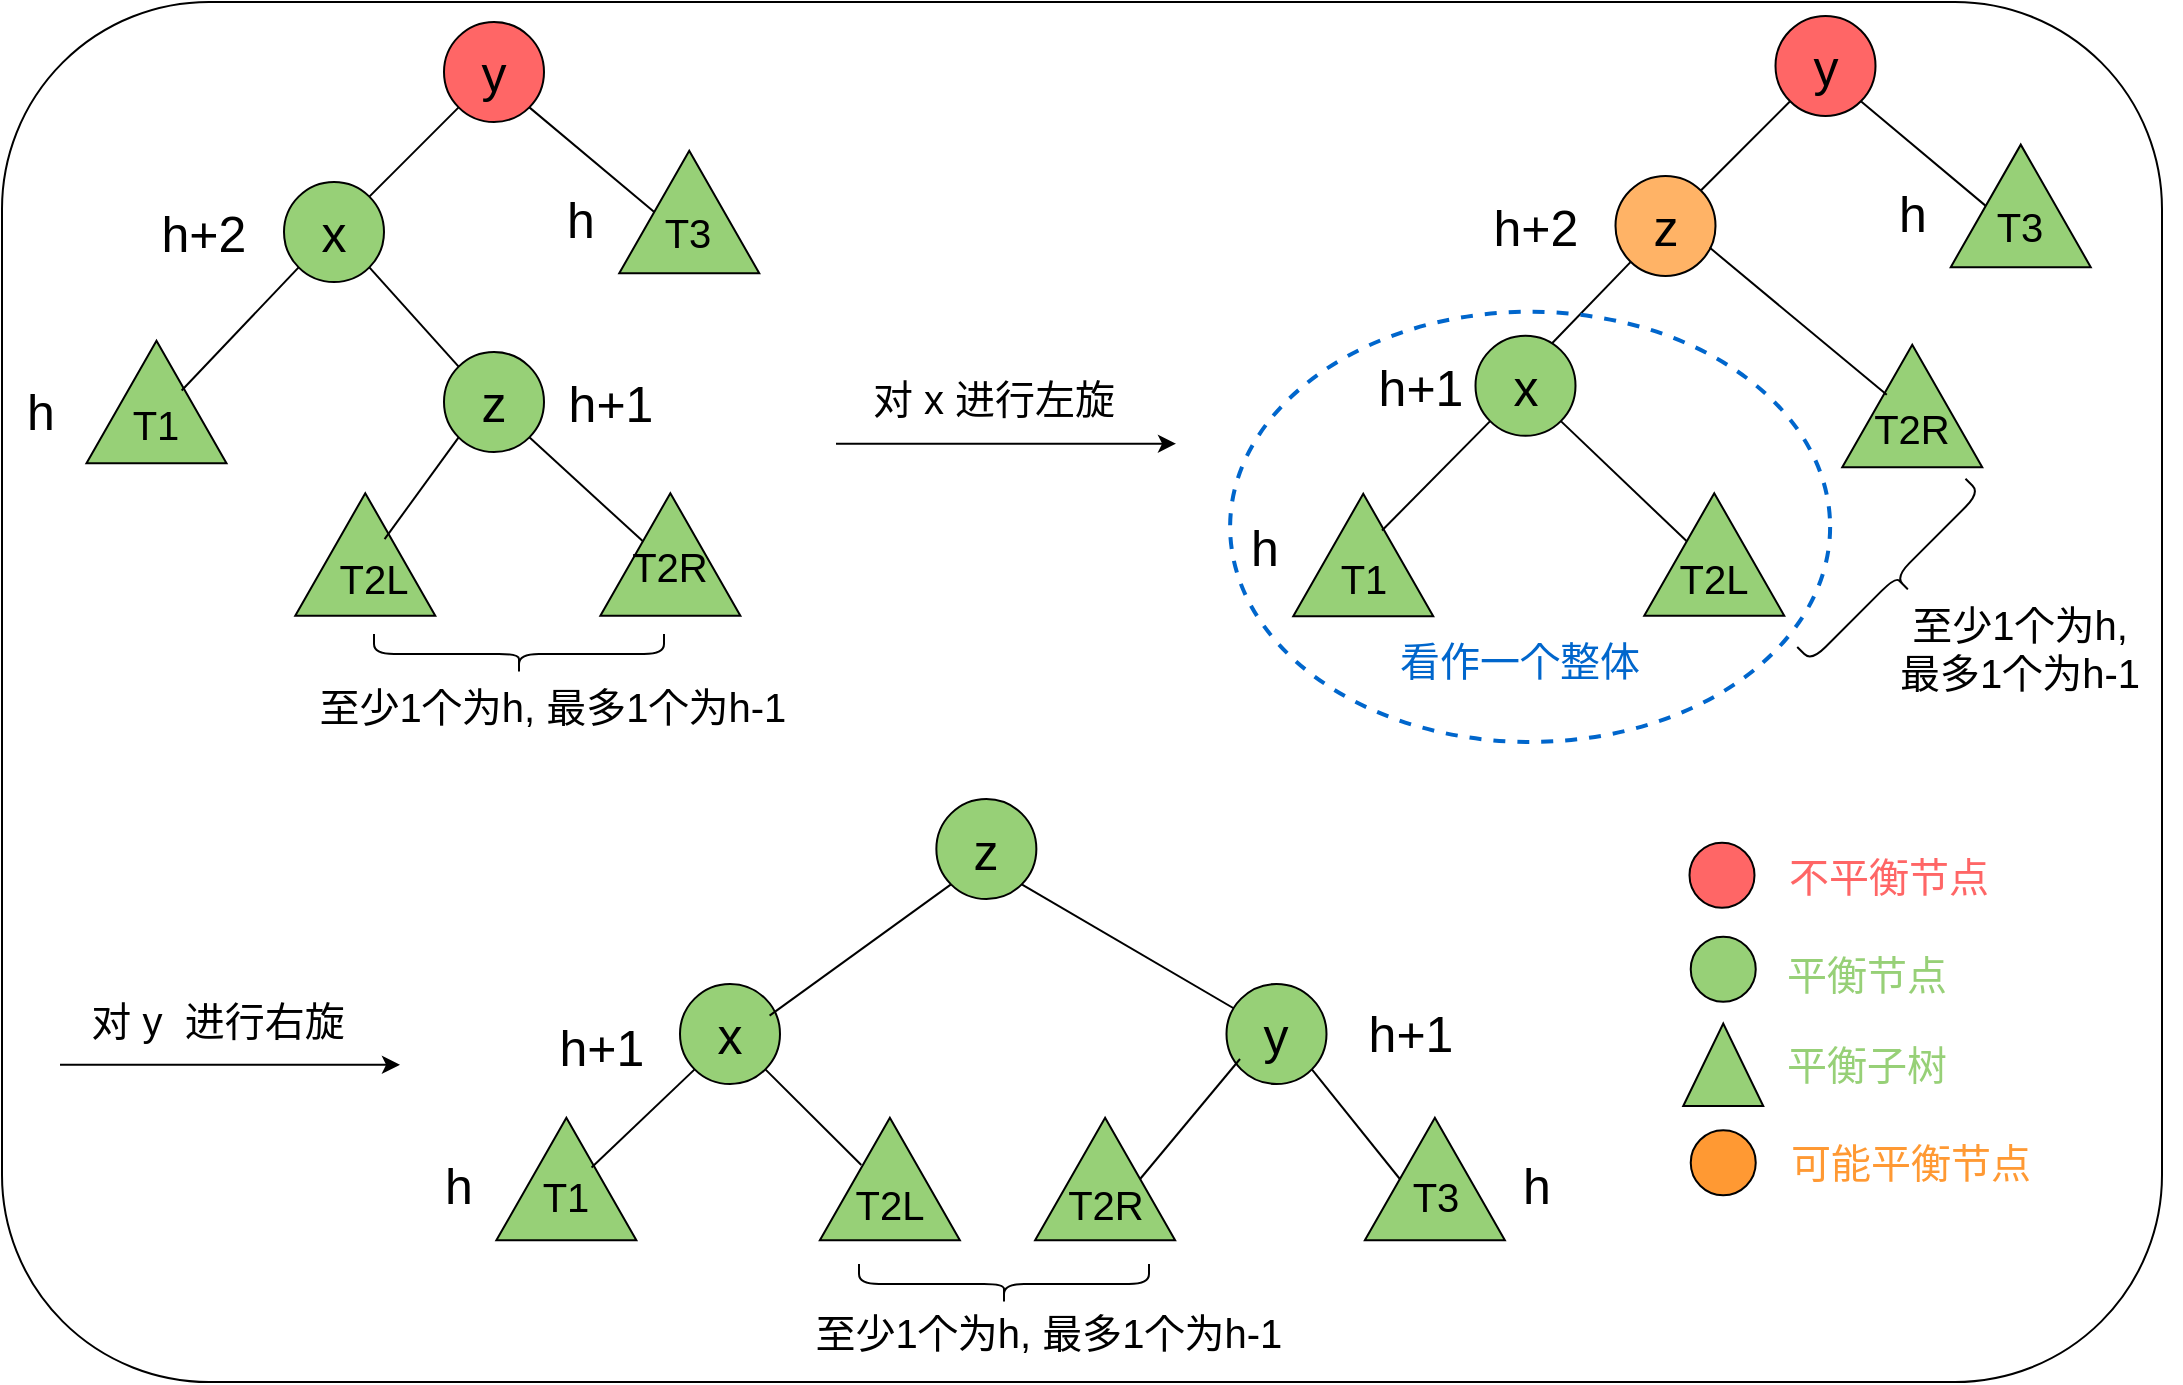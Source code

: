 <mxfile version="14.9.0" type="device"><diagram id="KAdybPN9H6wvlWHDixeD" name="Page-1"><mxGraphModel dx="2076" dy="982" grid="1" gridSize="10" guides="1" tooltips="1" connect="1" arrows="1" fold="1" page="1" pageScale="1" pageWidth="827" pageHeight="1169" math="0" shadow="0"><root><mxCell id="0"/><mxCell id="1" parent="0"/><mxCell id="LPaczGB6Dqm-NnNHImB0-1" value="" style="rounded=1;whiteSpace=wrap;html=1;fillColor=#FFFFFF;" vertex="1" parent="1"><mxGeometry x="90" y="100" width="1080" height="690" as="geometry"/></mxCell><mxCell id="LPaczGB6Dqm-NnNHImB0-139" value="" style="triangle;whiteSpace=wrap;html=1;rotation=-90;fillColor=#97D077;" vertex="1" parent="1"><mxGeometry x="775.81" y="653.5" width="61.25" height="70" as="geometry"/></mxCell><mxCell id="LPaczGB6Dqm-NnNHImB0-101" value="" style="triangle;whiteSpace=wrap;html=1;rotation=-90;fillColor=#97D077;" vertex="1" parent="1"><mxGeometry x="740" y="341.5" width="61.25" height="70" as="geometry"/></mxCell><mxCell id="LPaczGB6Dqm-NnNHImB0-2" value="&lt;font style=&quot;font-size: 25px&quot;&gt;y&lt;/font&gt;" style="ellipse;whiteSpace=wrap;html=1;aspect=fixed;fillColor=#FF6666;" vertex="1" parent="1"><mxGeometry x="311" y="110" width="50" height="50" as="geometry"/></mxCell><mxCell id="LPaczGB6Dqm-NnNHImB0-3" value="&lt;font style=&quot;font-size: 25px&quot;&gt;x&lt;/font&gt;" style="ellipse;whiteSpace=wrap;html=1;aspect=fixed;fillColor=#97D077;" vertex="1" parent="1"><mxGeometry x="231" y="190" width="50" height="50" as="geometry"/></mxCell><mxCell id="LPaczGB6Dqm-NnNHImB0-4" value="" style="endArrow=none;html=1;entryX=0;entryY=1;entryDx=0;entryDy=0;exitX=1;exitY=0;exitDx=0;exitDy=0;" edge="1" parent="1" source="LPaczGB6Dqm-NnNHImB0-3" target="LPaczGB6Dqm-NnNHImB0-2"><mxGeometry width="50" height="50" relative="1" as="geometry"><mxPoint x="211" y="190" as="sourcePoint"/><mxPoint x="261" y="140" as="targetPoint"/></mxGeometry></mxCell><mxCell id="LPaczGB6Dqm-NnNHImB0-5" value="" style="triangle;whiteSpace=wrap;html=1;rotation=-90;fillColor=#97D077;" vertex="1" parent="1"><mxGeometry x="136.62" y="265" width="61.25" height="70" as="geometry"/></mxCell><mxCell id="LPaczGB6Dqm-NnNHImB0-6" value="" style="endArrow=none;html=1;entryX=0;entryY=1;entryDx=0;entryDy=0;exitX=0.594;exitY=0.68;exitDx=0;exitDy=0;exitPerimeter=0;" edge="1" parent="1" source="LPaczGB6Dqm-NnNHImB0-5" target="LPaczGB6Dqm-NnNHImB0-3"><mxGeometry width="50" height="50" relative="1" as="geometry"><mxPoint x="283.678" y="207.322" as="sourcePoint"/><mxPoint x="328.322" y="162.678" as="targetPoint"/></mxGeometry></mxCell><mxCell id="LPaczGB6Dqm-NnNHImB0-8" value="" style="endArrow=none;html=1;entryX=1;entryY=1;entryDx=0;entryDy=0;exitX=0;exitY=0;exitDx=0;exitDy=0;" edge="1" parent="1" source="LPaczGB6Dqm-NnNHImB0-76" target="LPaczGB6Dqm-NnNHImB0-3"><mxGeometry width="50" height="50" relative="1" as="geometry"><mxPoint x="319.375" y="291.854" as="sourcePoint"/><mxPoint x="248.322" y="242.678" as="targetPoint"/></mxGeometry></mxCell><mxCell id="LPaczGB6Dqm-NnNHImB0-9" value="" style="endArrow=none;html=1;entryX=1;entryY=1;entryDx=0;entryDy=0;exitX=0.5;exitY=0;exitDx=0;exitDy=0;" edge="1" parent="1" source="LPaczGB6Dqm-NnNHImB0-10" target="LPaczGB6Dqm-NnNHImB0-2"><mxGeometry width="50" height="50" relative="1" as="geometry"><mxPoint x="401" y="207" as="sourcePoint"/><mxPoint x="328.322" y="162.678" as="targetPoint"/></mxGeometry></mxCell><mxCell id="LPaczGB6Dqm-NnNHImB0-10" value="" style="triangle;whiteSpace=wrap;html=1;rotation=-90;fillColor=#97D077;" vertex="1" parent="1"><mxGeometry x="403" y="170" width="61.25" height="70" as="geometry"/></mxCell><mxCell id="LPaczGB6Dqm-NnNHImB0-11" value="&lt;font style=&quot;font-size: 20px&quot;&gt;T3&lt;/font&gt;" style="text;html=1;strokeColor=none;fillColor=none;align=center;verticalAlign=middle;whiteSpace=wrap;rounded=0;" vertex="1" parent="1"><mxGeometry x="412.44" y="202.5" width="42.37" height="25" as="geometry"/></mxCell><mxCell id="LPaczGB6Dqm-NnNHImB0-12" value="&lt;span style=&quot;font-size: 20px&quot;&gt;T1&lt;/span&gt;" style="text;html=1;strokeColor=none;fillColor=none;align=center;verticalAlign=middle;whiteSpace=wrap;rounded=0;" vertex="1" parent="1"><mxGeometry x="122.24" y="288" width="90" height="45" as="geometry"/></mxCell><mxCell id="LPaczGB6Dqm-NnNHImB0-14" value="" style="endArrow=classic;html=1;strokeWidth=1;" edge="1" parent="1"><mxGeometry width="50" height="50" relative="1" as="geometry"><mxPoint x="507.0" y="320.82" as="sourcePoint"/><mxPoint x="677.0" y="320.82" as="targetPoint"/></mxGeometry></mxCell><mxCell id="LPaczGB6Dqm-NnNHImB0-15" value="&lt;font style=&quot;font-size: 20px&quot;&gt;对 x 进行左旋&lt;/font&gt;" style="text;html=1;strokeColor=none;fillColor=none;align=center;verticalAlign=middle;whiteSpace=wrap;rounded=0;" vertex="1" parent="1"><mxGeometry x="521.31" y="287.94" width="130" height="20" as="geometry"/></mxCell><mxCell id="LPaczGB6Dqm-NnNHImB0-49" value="&lt;font style=&quot;font-size: 25px&quot;&gt;h&lt;/font&gt;" style="text;html=1;strokeColor=none;fillColor=none;align=center;verticalAlign=middle;whiteSpace=wrap;rounded=0;" vertex="1" parent="1"><mxGeometry x="361" y="195" width="36.75" height="25.75" as="geometry"/></mxCell><mxCell id="LPaczGB6Dqm-NnNHImB0-50" value="&lt;font style=&quot;font-size: 25px&quot;&gt;h+2&lt;/font&gt;" style="text;html=1;strokeColor=none;fillColor=none;align=center;verticalAlign=middle;whiteSpace=wrap;rounded=0;" vertex="1" parent="1"><mxGeometry x="161" y="201.75" width="60" height="25.75" as="geometry"/></mxCell><mxCell id="LPaczGB6Dqm-NnNHImB0-52" value="&lt;font style=&quot;font-size: 20px&quot;&gt;至少1个为h, 最多1个为h-1&lt;/font&gt;" style="text;html=1;strokeColor=none;fillColor=none;align=center;verticalAlign=middle;whiteSpace=wrap;rounded=0;" vertex="1" parent="1"><mxGeometry x="225.81" y="439" width="278.75" height="25.75" as="geometry"/></mxCell><mxCell id="LPaczGB6Dqm-NnNHImB0-53" value="&lt;font style=&quot;font-size: 25px&quot;&gt;h+1&lt;/font&gt;" style="text;html=1;strokeColor=none;fillColor=none;align=center;verticalAlign=middle;whiteSpace=wrap;rounded=0;" vertex="1" parent="1"><mxGeometry x="375.69" y="287.12" width="36.75" height="25.75" as="geometry"/></mxCell><mxCell id="LPaczGB6Dqm-NnNHImB0-76" value="&lt;span style=&quot;font-size: 25px&quot;&gt;z&lt;/span&gt;" style="ellipse;whiteSpace=wrap;html=1;aspect=fixed;fillColor=#97D077;" vertex="1" parent="1"><mxGeometry x="311" y="275" width="50" height="50" as="geometry"/></mxCell><mxCell id="LPaczGB6Dqm-NnNHImB0-78" value="" style="triangle;whiteSpace=wrap;html=1;rotation=-90;fillColor=#97D077;" vertex="1" parent="1"><mxGeometry x="241.01" y="341.22" width="61.25" height="70" as="geometry"/></mxCell><mxCell id="LPaczGB6Dqm-NnNHImB0-79" value="" style="endArrow=none;html=1;entryX=0;entryY=1;entryDx=0;entryDy=0;exitX=0.625;exitY=0.638;exitDx=0;exitDy=0;exitPerimeter=0;" edge="1" parent="1" source="LPaczGB6Dqm-NnNHImB0-78" target="LPaczGB6Dqm-NnNHImB0-76"><mxGeometry width="50" height="50" relative="1" as="geometry"><mxPoint x="189.845" y="304.242" as="sourcePoint"/><mxPoint x="248.322" y="242.678" as="targetPoint"/></mxGeometry></mxCell><mxCell id="LPaczGB6Dqm-NnNHImB0-80" value="" style="triangle;whiteSpace=wrap;html=1;rotation=-90;fillColor=#97D077;" vertex="1" parent="1"><mxGeometry x="393.56" y="341.22" width="61.25" height="70" as="geometry"/></mxCell><mxCell id="LPaczGB6Dqm-NnNHImB0-81" value="" style="endArrow=none;html=1;entryX=1;entryY=1;entryDx=0;entryDy=0;exitX=0.609;exitY=0.302;exitDx=0;exitDy=0;exitPerimeter=0;" edge="1" parent="1" source="LPaczGB6Dqm-NnNHImB0-80" target="LPaczGB6Dqm-NnNHImB0-76"><mxGeometry width="50" height="50" relative="1" as="geometry"><mxPoint x="281.285" y="392.344" as="sourcePoint"/><mxPoint x="333.582" y="327.678" as="targetPoint"/></mxGeometry></mxCell><mxCell id="LPaczGB6Dqm-NnNHImB0-82" value="" style="shape=curlyBracket;whiteSpace=wrap;html=1;rounded=1;flipH=1;fillColor=#97D077;rotation=90;" vertex="1" parent="1"><mxGeometry x="338.5" y="353.5" width="20" height="145" as="geometry"/></mxCell><mxCell id="LPaczGB6Dqm-NnNHImB0-83" value="&lt;span style=&quot;font-size: 20px&quot;&gt;T2L&lt;/span&gt;" style="text;html=1;strokeColor=none;fillColor=none;align=center;verticalAlign=middle;whiteSpace=wrap;rounded=0;" vertex="1" parent="1"><mxGeometry x="241" y="365" width="70" height="45" as="geometry"/></mxCell><mxCell id="LPaczGB6Dqm-NnNHImB0-84" value="&lt;span style=&quot;font-size: 20px&quot;&gt;T2R&lt;/span&gt;" style="text;html=1;strokeColor=none;fillColor=none;align=center;verticalAlign=middle;whiteSpace=wrap;rounded=0;" vertex="1" parent="1"><mxGeometry x="389.18" y="359.13" width="70" height="45" as="geometry"/></mxCell><mxCell id="LPaczGB6Dqm-NnNHImB0-87" value="&lt;font style=&quot;font-size: 25px&quot;&gt;y&lt;/font&gt;" style="ellipse;whiteSpace=wrap;html=1;aspect=fixed;fillColor=#FF6666;" vertex="1" parent="1"><mxGeometry x="976.75" y="106.94" width="50" height="50" as="geometry"/></mxCell><mxCell id="LPaczGB6Dqm-NnNHImB0-88" value="&lt;span style=&quot;font-size: 25px&quot;&gt;z&lt;/span&gt;" style="ellipse;whiteSpace=wrap;html=1;aspect=fixed;fillColor=#FFB366;" vertex="1" parent="1"><mxGeometry x="896.75" y="186.94" width="50" height="50" as="geometry"/></mxCell><mxCell id="LPaczGB6Dqm-NnNHImB0-89" value="" style="endArrow=none;html=1;entryX=0;entryY=1;entryDx=0;entryDy=0;exitX=1;exitY=0;exitDx=0;exitDy=0;" edge="1" parent="1" source="LPaczGB6Dqm-NnNHImB0-88" target="LPaczGB6Dqm-NnNHImB0-87"><mxGeometry width="50" height="50" relative="1" as="geometry"><mxPoint x="876.75" y="186.94" as="sourcePoint"/><mxPoint x="926.75" y="136.94" as="targetPoint"/></mxGeometry></mxCell><mxCell id="LPaczGB6Dqm-NnNHImB0-90" value="" style="triangle;whiteSpace=wrap;html=1;rotation=-90;fillColor=#97D077;" vertex="1" parent="1"><mxGeometry x="1014.5" y="267" width="61.25" height="70" as="geometry"/></mxCell><mxCell id="LPaczGB6Dqm-NnNHImB0-91" value="" style="endArrow=none;html=1;entryX=0.941;entryY=0.717;entryDx=0;entryDy=0;exitX=0.591;exitY=0.318;exitDx=0;exitDy=0;exitPerimeter=0;entryPerimeter=0;" edge="1" parent="1" source="LPaczGB6Dqm-NnNHImB0-90" target="LPaczGB6Dqm-NnNHImB0-88"><mxGeometry width="50" height="50" relative="1" as="geometry"><mxPoint x="949.428" y="204.262" as="sourcePoint"/><mxPoint x="994.072" y="159.618" as="targetPoint"/></mxGeometry></mxCell><mxCell id="LPaczGB6Dqm-NnNHImB0-92" value="" style="endArrow=none;html=1;exitX=0.713;exitY=0.13;exitDx=0;exitDy=0;exitPerimeter=0;" edge="1" parent="1" source="LPaczGB6Dqm-NnNHImB0-100" target="LPaczGB6Dqm-NnNHImB0-88"><mxGeometry width="50" height="50" relative="1" as="geometry"><mxPoint x="985.125" y="288.794" as="sourcePoint"/><mxPoint x="902" y="223" as="targetPoint"/></mxGeometry></mxCell><mxCell id="LPaczGB6Dqm-NnNHImB0-93" value="" style="endArrow=none;html=1;entryX=1;entryY=1;entryDx=0;entryDy=0;exitX=0.5;exitY=0;exitDx=0;exitDy=0;" edge="1" parent="1" source="LPaczGB6Dqm-NnNHImB0-94" target="LPaczGB6Dqm-NnNHImB0-87"><mxGeometry width="50" height="50" relative="1" as="geometry"><mxPoint x="1066.75" y="203.94" as="sourcePoint"/><mxPoint x="994.072" y="159.618" as="targetPoint"/></mxGeometry></mxCell><mxCell id="LPaczGB6Dqm-NnNHImB0-94" value="" style="triangle;whiteSpace=wrap;html=1;rotation=-90;fillColor=#97D077;" vertex="1" parent="1"><mxGeometry x="1068.75" y="166.94" width="61.25" height="70" as="geometry"/></mxCell><mxCell id="LPaczGB6Dqm-NnNHImB0-95" value="&lt;font style=&quot;font-size: 20px&quot;&gt;T3&lt;/font&gt;" style="text;html=1;strokeColor=none;fillColor=none;align=center;verticalAlign=middle;whiteSpace=wrap;rounded=0;" vertex="1" parent="1"><mxGeometry x="1078.19" y="199.44" width="42.37" height="25" as="geometry"/></mxCell><mxCell id="LPaczGB6Dqm-NnNHImB0-96" value="&lt;span style=&quot;font-size: 20px&quot;&gt;T1&lt;/span&gt;" style="text;html=1;strokeColor=none;fillColor=none;align=center;verticalAlign=middle;whiteSpace=wrap;rounded=0;" vertex="1" parent="1"><mxGeometry x="725.62" y="365" width="90" height="45" as="geometry"/></mxCell><mxCell id="LPaczGB6Dqm-NnNHImB0-97" value="&lt;font style=&quot;font-size: 25px&quot;&gt;h&lt;/font&gt;" style="text;html=1;strokeColor=none;fillColor=none;align=center;verticalAlign=middle;whiteSpace=wrap;rounded=0;" vertex="1" parent="1"><mxGeometry x="1026.75" y="191.94" width="36.75" height="25.75" as="geometry"/></mxCell><mxCell id="LPaczGB6Dqm-NnNHImB0-98" value="&lt;font style=&quot;font-size: 25px&quot;&gt;h+2&lt;/font&gt;" style="text;html=1;strokeColor=none;fillColor=none;align=center;verticalAlign=middle;whiteSpace=wrap;rounded=0;" vertex="1" parent="1"><mxGeometry x="826.75" y="198.69" width="60" height="25.75" as="geometry"/></mxCell><mxCell id="LPaczGB6Dqm-NnNHImB0-99" value="&lt;font style=&quot;font-size: 25px&quot;&gt;h&lt;/font&gt;" style="text;html=1;strokeColor=none;fillColor=none;align=center;verticalAlign=middle;whiteSpace=wrap;rounded=0;" vertex="1" parent="1"><mxGeometry x="703.25" y="359.13" width="36.75" height="25.75" as="geometry"/></mxCell><mxCell id="LPaczGB6Dqm-NnNHImB0-100" value="&lt;span style=&quot;font-size: 25px&quot;&gt;x&lt;/span&gt;" style="ellipse;whiteSpace=wrap;html=1;aspect=fixed;fillColor=#97D077;" vertex="1" parent="1"><mxGeometry x="826.75" y="266.87" width="50" height="50" as="geometry"/></mxCell><mxCell id="LPaczGB6Dqm-NnNHImB0-102" value="" style="endArrow=none;html=1;entryX=0;entryY=1;entryDx=0;entryDy=0;exitX=0.7;exitY=0.634;exitDx=0;exitDy=0;exitPerimeter=0;" edge="1" parent="1" source="LPaczGB6Dqm-NnNHImB0-101" target="LPaczGB6Dqm-NnNHImB0-100"><mxGeometry width="50" height="50" relative="1" as="geometry"><mxPoint x="855.595" y="301.182" as="sourcePoint"/><mxPoint x="914.072" y="239.618" as="targetPoint"/></mxGeometry></mxCell><mxCell id="LPaczGB6Dqm-NnNHImB0-103" value="" style="triangle;whiteSpace=wrap;html=1;rotation=-90;fillColor=#97D077;" vertex="1" parent="1"><mxGeometry x="915.5" y="341.22" width="61.25" height="70" as="geometry"/></mxCell><mxCell id="LPaczGB6Dqm-NnNHImB0-104" value="" style="endArrow=none;html=1;entryX=1;entryY=1;entryDx=0;entryDy=0;exitX=0.609;exitY=0.302;exitDx=0;exitDy=0;exitPerimeter=0;" edge="1" parent="1" source="LPaczGB6Dqm-NnNHImB0-103" target="LPaczGB6Dqm-NnNHImB0-100"><mxGeometry width="50" height="50" relative="1" as="geometry"><mxPoint x="947.035" y="389.284" as="sourcePoint"/><mxPoint x="999.332" y="324.618" as="targetPoint"/></mxGeometry></mxCell><mxCell id="LPaczGB6Dqm-NnNHImB0-105" value="&lt;span style=&quot;font-size: 20px&quot;&gt;T2R&lt;/span&gt;" style="text;html=1;strokeColor=none;fillColor=none;align=center;verticalAlign=middle;whiteSpace=wrap;rounded=0;" vertex="1" parent="1"><mxGeometry x="1010.13" y="290" width="70" height="45" as="geometry"/></mxCell><mxCell id="LPaczGB6Dqm-NnNHImB0-106" value="&lt;span style=&quot;font-size: 20px&quot;&gt;T2L&lt;/span&gt;" style="text;html=1;strokeColor=none;fillColor=none;align=center;verticalAlign=middle;whiteSpace=wrap;rounded=0;" vertex="1" parent="1"><mxGeometry x="911.13" y="365" width="70" height="45" as="geometry"/></mxCell><mxCell id="LPaczGB6Dqm-NnNHImB0-107" value="&lt;font style=&quot;font-size: 25px&quot;&gt;h+1&lt;/font&gt;" style="text;html=1;strokeColor=none;fillColor=none;align=center;verticalAlign=middle;whiteSpace=wrap;rounded=0;" vertex="1" parent="1"><mxGeometry x="781.25" y="279" width="36.75" height="25.75" as="geometry"/></mxCell><mxCell id="LPaczGB6Dqm-NnNHImB0-108" value="&lt;font style=&quot;font-size: 20px&quot;&gt;至少1个为h,&lt;br&gt;最多1个为h-1&lt;/font&gt;" style="text;html=1;strokeColor=none;fillColor=none;align=center;verticalAlign=middle;whiteSpace=wrap;rounded=0;" vertex="1" parent="1"><mxGeometry x="1019.38" y="410" width="160" height="25.75" as="geometry"/></mxCell><mxCell id="LPaczGB6Dqm-NnNHImB0-109" value="" style="shape=curlyBracket;whiteSpace=wrap;html=1;rounded=1;flipH=1;fillColor=#97D077;rotation=45;" vertex="1" parent="1"><mxGeometry x="1026.75" y="328.02" width="20" height="118.97" as="geometry"/></mxCell><mxCell id="LPaczGB6Dqm-NnNHImB0-112" value="" style="ellipse;whiteSpace=wrap;html=1;fillColor=none;dashed=1;strokeColor=#0066CC;strokeWidth=2;" vertex="1" parent="1"><mxGeometry x="704.06" y="254.88" width="300" height="215.12" as="geometry"/></mxCell><mxCell id="LPaczGB6Dqm-NnNHImB0-113" value="&lt;font style=&quot;font-size: 20px&quot; color=&quot;#0066cc&quot;&gt;看作一个整体&lt;/font&gt;" style="text;html=1;strokeColor=none;fillColor=none;align=center;verticalAlign=middle;whiteSpace=wrap;rounded=0;dashed=1;" vertex="1" parent="1"><mxGeometry x="775.81" y="419" width="146.38" height="20" as="geometry"/></mxCell><mxCell id="LPaczGB6Dqm-NnNHImB0-114" value="" style="endArrow=classic;html=1;strokeWidth=1;" edge="1" parent="1"><mxGeometry width="50" height="50" relative="1" as="geometry"><mxPoint x="119.0" y="631.38" as="sourcePoint"/><mxPoint x="289.0" y="631.38" as="targetPoint"/></mxGeometry></mxCell><mxCell id="LPaczGB6Dqm-NnNHImB0-115" value="&lt;font style=&quot;font-size: 20px&quot;&gt;对 y&amp;nbsp; 进行右旋&lt;/font&gt;" style="text;html=1;strokeColor=none;fillColor=none;align=center;verticalAlign=middle;whiteSpace=wrap;rounded=0;" vertex="1" parent="1"><mxGeometry x="133.31" y="598.5" width="130" height="20" as="geometry"/></mxCell><mxCell id="LPaczGB6Dqm-NnNHImB0-116" value="&lt;font style=&quot;font-size: 25px&quot;&gt;h&lt;/font&gt;" style="text;html=1;strokeColor=none;fillColor=none;align=center;verticalAlign=middle;whiteSpace=wrap;rounded=0;" vertex="1" parent="1"><mxGeometry x="91" y="291.12" width="36.75" height="25.75" as="geometry"/></mxCell><mxCell id="LPaczGB6Dqm-NnNHImB0-117" value="&lt;span style=&quot;font-size: 25px&quot;&gt;z&lt;/span&gt;" style="ellipse;whiteSpace=wrap;html=1;aspect=fixed;fillColor=#97D077;" vertex="1" parent="1"><mxGeometry x="557.18" y="498.5" width="50" height="50" as="geometry"/></mxCell><mxCell id="LPaczGB6Dqm-NnNHImB0-118" value="&lt;font style=&quot;font-size: 25px&quot;&gt;x&lt;/font&gt;" style="ellipse;whiteSpace=wrap;html=1;aspect=fixed;fillColor=#97D077;" vertex="1" parent="1"><mxGeometry x="429" y="591" width="50" height="50" as="geometry"/></mxCell><mxCell id="LPaczGB6Dqm-NnNHImB0-119" value="" style="endArrow=none;html=1;entryX=0;entryY=1;entryDx=0;entryDy=0;exitX=0.896;exitY=0.316;exitDx=0;exitDy=0;exitPerimeter=0;" edge="1" parent="1" source="LPaczGB6Dqm-NnNHImB0-118" target="LPaczGB6Dqm-NnNHImB0-117"><mxGeometry width="50" height="50" relative="1" as="geometry"><mxPoint x="457.18" y="578.5" as="sourcePoint"/><mxPoint x="507.18" y="528.5" as="targetPoint"/></mxGeometry></mxCell><mxCell id="LPaczGB6Dqm-NnNHImB0-120" value="" style="triangle;whiteSpace=wrap;html=1;rotation=-90;fillColor=#97D077;" vertex="1" parent="1"><mxGeometry x="341.56" y="653.5" width="61.25" height="70" as="geometry"/></mxCell><mxCell id="LPaczGB6Dqm-NnNHImB0-121" value="" style="endArrow=none;html=1;entryX=0;entryY=1;entryDx=0;entryDy=0;exitX=0.594;exitY=0.68;exitDx=0;exitDy=0;exitPerimeter=0;" edge="1" parent="1" source="LPaczGB6Dqm-NnNHImB0-120" target="LPaczGB6Dqm-NnNHImB0-118"><mxGeometry width="50" height="50" relative="1" as="geometry"><mxPoint x="529.858" y="595.822" as="sourcePoint"/><mxPoint x="574.502" y="551.178" as="targetPoint"/></mxGeometry></mxCell><mxCell id="LPaczGB6Dqm-NnNHImB0-123" value="" style="endArrow=none;html=1;entryX=1;entryY=1;entryDx=0;entryDy=0;exitX=0.135;exitY=0.28;exitDx=0;exitDy=0;exitPerimeter=0;" edge="1" parent="1" source="LPaczGB6Dqm-NnNHImB0-130" target="LPaczGB6Dqm-NnNHImB0-117"><mxGeometry width="50" height="50" relative="1" as="geometry"><mxPoint x="662.305" y="593.5" as="sourcePoint"/><mxPoint x="574.502" y="551.178" as="targetPoint"/></mxGeometry></mxCell><mxCell id="LPaczGB6Dqm-NnNHImB0-125" value="&lt;font style=&quot;font-size: 20px&quot;&gt;T3&lt;/font&gt;" style="text;html=1;strokeColor=none;fillColor=none;align=center;verticalAlign=middle;whiteSpace=wrap;rounded=0;" vertex="1" parent="1"><mxGeometry x="786.25" y="684.5" width="42.37" height="25" as="geometry"/></mxCell><mxCell id="LPaczGB6Dqm-NnNHImB0-126" value="&lt;span style=&quot;font-size: 20px&quot;&gt;T1&lt;/span&gt;" style="text;html=1;strokeColor=none;fillColor=none;align=center;verticalAlign=middle;whiteSpace=wrap;rounded=0;" vertex="1" parent="1"><mxGeometry x="327.18" y="674.5" width="90" height="45" as="geometry"/></mxCell><mxCell id="LPaczGB6Dqm-NnNHImB0-128" value="&lt;font style=&quot;font-size: 25px&quot;&gt;h+1&lt;/font&gt;" style="text;html=1;strokeColor=none;fillColor=none;align=center;verticalAlign=middle;whiteSpace=wrap;rounded=0;" vertex="1" parent="1"><mxGeometry x="360.44" y="609.25" width="60" height="25.75" as="geometry"/></mxCell><mxCell id="LPaczGB6Dqm-NnNHImB0-129" value="&lt;font style=&quot;font-size: 25px&quot;&gt;h+1&lt;/font&gt;" style="text;html=1;strokeColor=none;fillColor=none;align=center;verticalAlign=middle;whiteSpace=wrap;rounded=0;" vertex="1" parent="1"><mxGeometry x="775.81" y="602" width="36.75" height="25.75" as="geometry"/></mxCell><mxCell id="LPaczGB6Dqm-NnNHImB0-130" value="&lt;span style=&quot;font-size: 25px&quot;&gt;y&lt;/span&gt;" style="ellipse;whiteSpace=wrap;html=1;aspect=fixed;fillColor=#97D077;" vertex="1" parent="1"><mxGeometry x="702.25" y="591" width="50" height="50" as="geometry"/></mxCell><mxCell id="LPaczGB6Dqm-NnNHImB0-131" value="" style="triangle;whiteSpace=wrap;html=1;rotation=-90;fillColor=#97D077;" vertex="1" parent="1"><mxGeometry x="503.31" y="653.5" width="61.25" height="70" as="geometry"/></mxCell><mxCell id="LPaczGB6Dqm-NnNHImB0-133" value="" style="triangle;whiteSpace=wrap;html=1;rotation=-90;fillColor=#97D077;" vertex="1" parent="1"><mxGeometry x="610.93" y="653.5" width="61.25" height="70" as="geometry"/></mxCell><mxCell id="LPaczGB6Dqm-NnNHImB0-135" value="&lt;font style=&quot;font-size: 25px&quot;&gt;h&lt;/font&gt;" style="text;html=1;strokeColor=none;fillColor=none;align=center;verticalAlign=middle;whiteSpace=wrap;rounded=0;" vertex="1" parent="1"><mxGeometry x="300" y="678.5" width="36.75" height="25.75" as="geometry"/></mxCell><mxCell id="LPaczGB6Dqm-NnNHImB0-137" value="" style="endArrow=none;html=1;entryX=1;entryY=1;entryDx=0;entryDy=0;exitX=0.614;exitY=0.296;exitDx=0;exitDy=0;exitPerimeter=0;" edge="1" parent="1" source="LPaczGB6Dqm-NnNHImB0-131" target="LPaczGB6Dqm-NnNHImB0-118"><mxGeometry width="50" height="50" relative="1" as="geometry"><mxPoint x="516" y="678.5" as="sourcePoint"/><mxPoint x="446.322" y="643.678" as="targetPoint"/></mxGeometry></mxCell><mxCell id="LPaczGB6Dqm-NnNHImB0-140" value="" style="endArrow=none;html=1;entryX=0.5;entryY=1;entryDx=0;entryDy=0;" edge="1" parent="1" target="LPaczGB6Dqm-NnNHImB0-133"><mxGeometry width="50" height="50" relative="1" as="geometry"><mxPoint x="709" y="628.5" as="sourcePoint"/><mxPoint x="609.858" y="551.178" as="targetPoint"/></mxGeometry></mxCell><mxCell id="LPaczGB6Dqm-NnNHImB0-141" value="" style="endArrow=none;html=1;entryX=1;entryY=1;entryDx=0;entryDy=0;exitX=0.5;exitY=0;exitDx=0;exitDy=0;" edge="1" parent="1" source="LPaczGB6Dqm-NnNHImB0-139" target="LPaczGB6Dqm-NnNHImB0-130"><mxGeometry width="50" height="50" relative="1" as="geometry"><mxPoint x="719" y="638.5" as="sourcePoint"/><mxPoint x="669.055" y="698.5" as="targetPoint"/></mxGeometry></mxCell><mxCell id="LPaczGB6Dqm-NnNHImB0-142" value="&lt;font style=&quot;font-size: 20px&quot;&gt;至少1个为h, 最多1个为h-1&lt;/font&gt;" style="text;html=1;strokeColor=none;fillColor=none;align=center;verticalAlign=middle;whiteSpace=wrap;rounded=0;" vertex="1" parent="1"><mxGeometry x="473.5" y="752" width="278.75" height="25.75" as="geometry"/></mxCell><mxCell id="LPaczGB6Dqm-NnNHImB0-143" value="" style="shape=curlyBracket;whiteSpace=wrap;html=1;rounded=1;flipH=1;fillColor=#97D077;rotation=90;" vertex="1" parent="1"><mxGeometry x="581" y="668.5" width="20" height="145" as="geometry"/></mxCell><mxCell id="LPaczGB6Dqm-NnNHImB0-144" value="&lt;font style=&quot;font-size: 25px&quot;&gt;h&lt;/font&gt;" style="text;html=1;strokeColor=none;fillColor=none;align=center;verticalAlign=middle;whiteSpace=wrap;rounded=0;" vertex="1" parent="1"><mxGeometry x="839" y="678.5" width="36.75" height="25.75" as="geometry"/></mxCell><mxCell id="LPaczGB6Dqm-NnNHImB0-146" value="&lt;span style=&quot;font-size: 20px&quot;&gt;T2L&lt;/span&gt;" style="text;html=1;strokeColor=none;fillColor=none;align=center;verticalAlign=middle;whiteSpace=wrap;rounded=0;" vertex="1" parent="1"><mxGeometry x="498.94" y="678.5" width="70" height="45" as="geometry"/></mxCell><mxCell id="LPaczGB6Dqm-NnNHImB0-147" value="&lt;span style=&quot;font-size: 20px&quot;&gt;T2R&lt;/span&gt;" style="text;html=1;strokeColor=none;fillColor=none;align=center;verticalAlign=middle;whiteSpace=wrap;rounded=0;" vertex="1" parent="1"><mxGeometry x="607.18" y="678.5" width="70" height="45" as="geometry"/></mxCell><mxCell id="LPaczGB6Dqm-NnNHImB0-148" value="" style="triangle;whiteSpace=wrap;html=1;rotation=-90;fillColor=#97D077;" vertex="1" parent="1"><mxGeometry x="930" y="611.38" width="41.25" height="40" as="geometry"/></mxCell><mxCell id="LPaczGB6Dqm-NnNHImB0-149" value="" style="ellipse;whiteSpace=wrap;html=1;aspect=fixed;fillColor=#FF6666;" vertex="1" parent="1"><mxGeometry x="933.75" y="520.38" width="32.5" height="32.5" as="geometry"/></mxCell><mxCell id="LPaczGB6Dqm-NnNHImB0-150" value="" style="ellipse;whiteSpace=wrap;html=1;aspect=fixed;fillColor=#97D077;" vertex="1" parent="1"><mxGeometry x="934.37" y="567.38" width="32.5" height="32.5" as="geometry"/></mxCell><mxCell id="LPaczGB6Dqm-NnNHImB0-151" value="&lt;font color=&quot;#ff6666&quot; style=&quot;font-size: 20px&quot;&gt;不平衡节点&lt;/font&gt;" style="text;html=1;strokeColor=none;fillColor=none;align=center;verticalAlign=middle;whiteSpace=wrap;rounded=0;" vertex="1" parent="1"><mxGeometry x="975" y="526.63" width="116.74" height="20" as="geometry"/></mxCell><mxCell id="LPaczGB6Dqm-NnNHImB0-152" value="&lt;font color=&quot;#97d077&quot; style=&quot;font-size: 20px&quot;&gt;平衡子树&lt;/font&gt;" style="text;html=1;strokeColor=none;fillColor=none;align=center;verticalAlign=middle;whiteSpace=wrap;rounded=0;" vertex="1" parent="1"><mxGeometry x="979.06" y="621.38" width="86.74" height="20" as="geometry"/></mxCell><mxCell id="LPaczGB6Dqm-NnNHImB0-153" value="&lt;font color=&quot;#97d077&quot; style=&quot;font-size: 20px&quot;&gt;平衡节点&lt;/font&gt;" style="text;html=1;strokeColor=none;fillColor=none;align=center;verticalAlign=middle;whiteSpace=wrap;rounded=0;" vertex="1" parent="1"><mxGeometry x="975" y="575.63" width="94.87" height="20" as="geometry"/></mxCell><mxCell id="LPaczGB6Dqm-NnNHImB0-154" value="" style="ellipse;whiteSpace=wrap;html=1;aspect=fixed;fillColor=#FF9933;" vertex="1" parent="1"><mxGeometry x="934.37" y="664.13" width="32.5" height="32.5" as="geometry"/></mxCell><mxCell id="LPaczGB6Dqm-NnNHImB0-155" value="&lt;font style=&quot;font-size: 20px&quot; color=&quot;#ff9933&quot;&gt;可能平衡节点&lt;/font&gt;" style="text;html=1;strokeColor=none;fillColor=none;align=center;verticalAlign=middle;whiteSpace=wrap;rounded=0;" vertex="1" parent="1"><mxGeometry x="979.06" y="670.38" width="130.94" height="20" as="geometry"/></mxCell></root></mxGraphModel></diagram></mxfile>